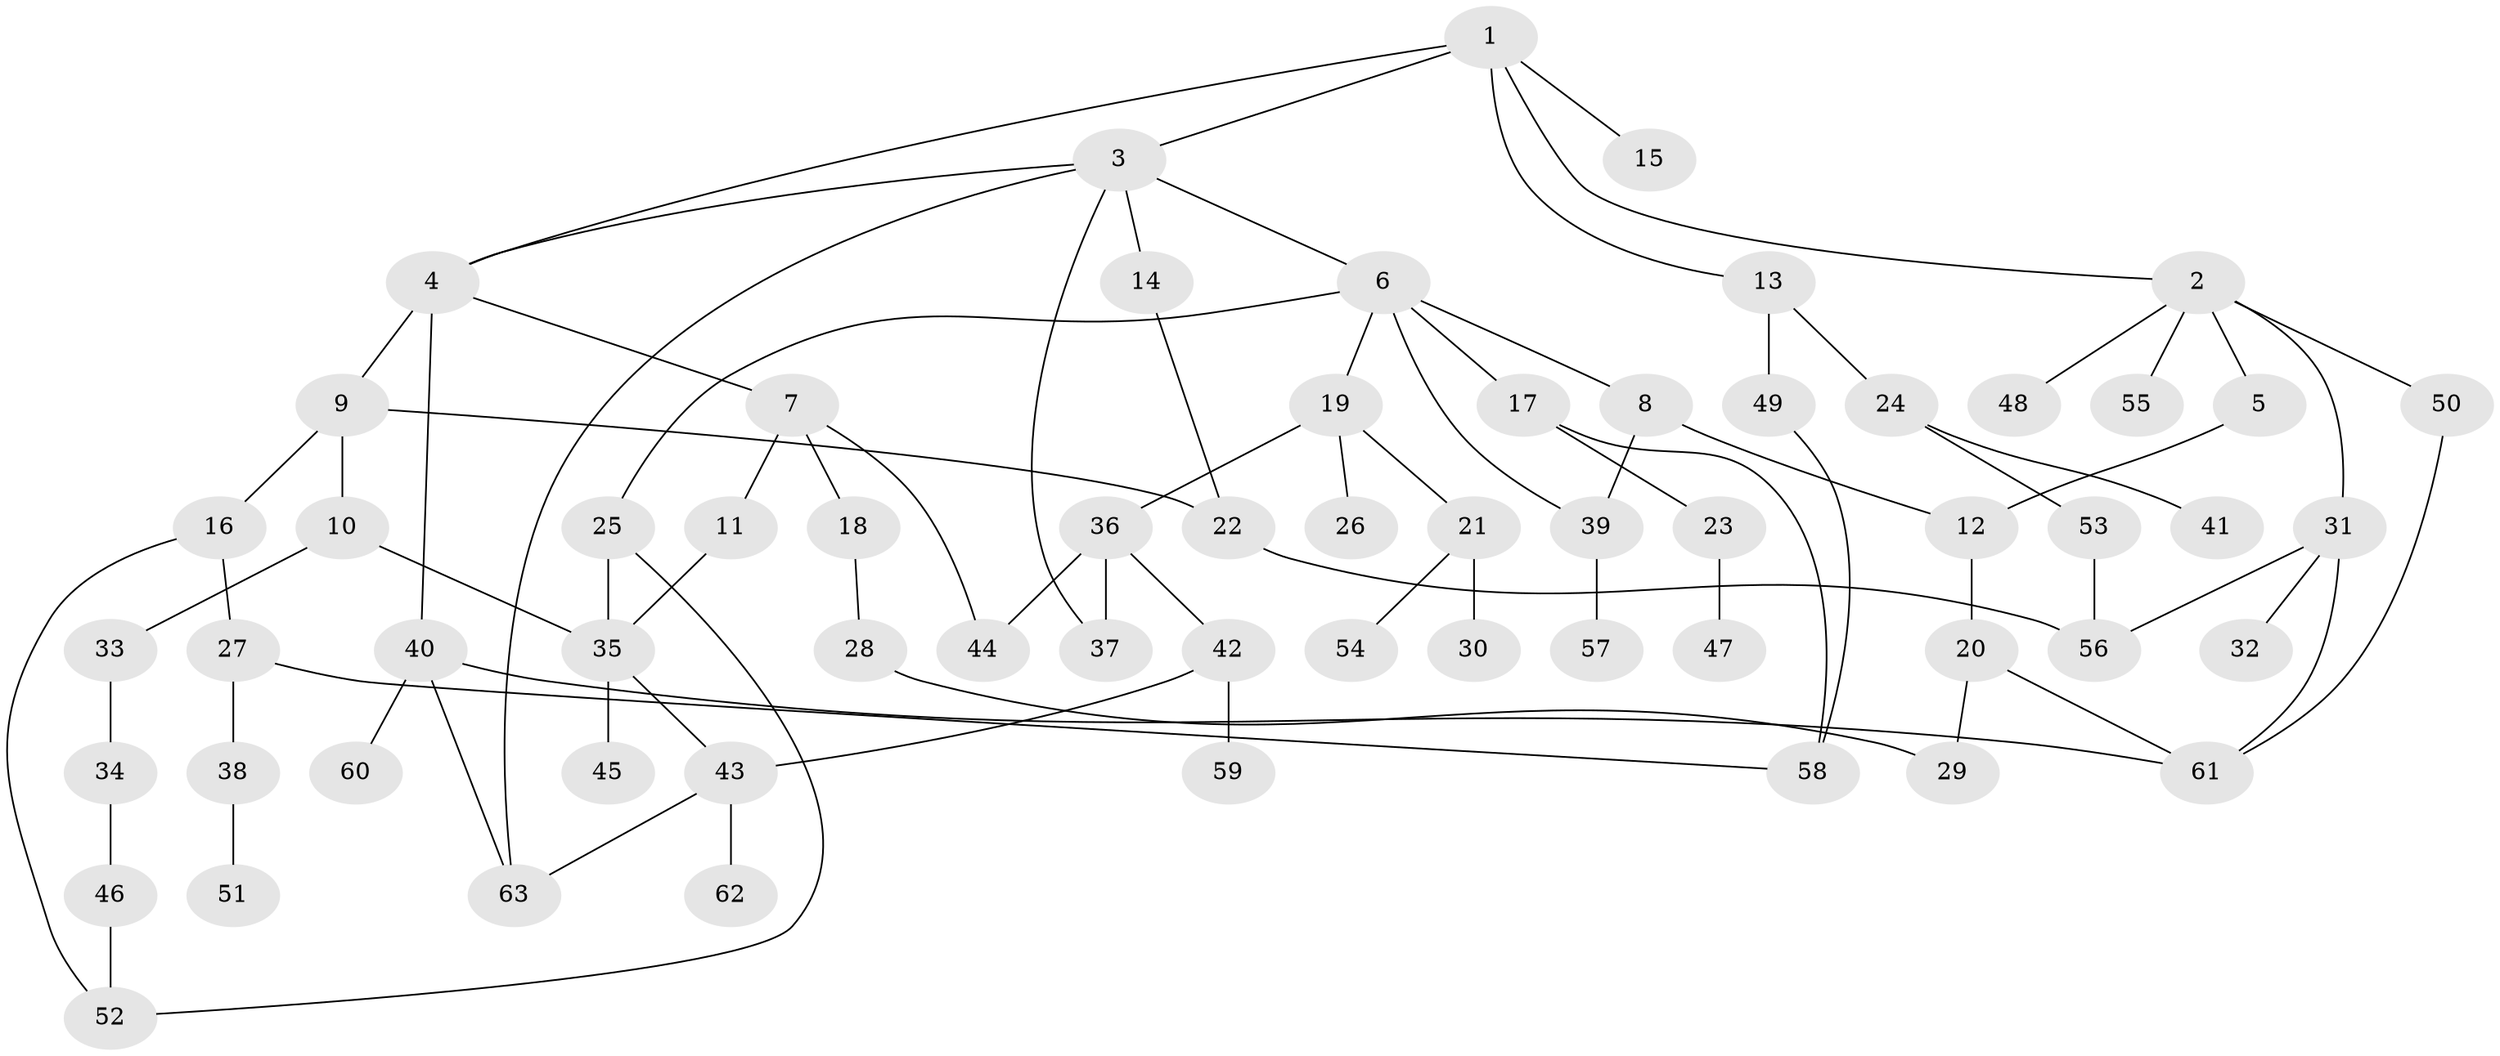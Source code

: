 // coarse degree distribution, {8: 0.023809523809523808, 5: 0.09523809523809523, 4: 0.14285714285714285, 2: 0.2619047619047619, 7: 0.047619047619047616, 3: 0.19047619047619047, 1: 0.23809523809523808}
// Generated by graph-tools (version 1.1) at 2025/23/03/03/25 07:23:31]
// undirected, 63 vertices, 83 edges
graph export_dot {
graph [start="1"]
  node [color=gray90,style=filled];
  1;
  2;
  3;
  4;
  5;
  6;
  7;
  8;
  9;
  10;
  11;
  12;
  13;
  14;
  15;
  16;
  17;
  18;
  19;
  20;
  21;
  22;
  23;
  24;
  25;
  26;
  27;
  28;
  29;
  30;
  31;
  32;
  33;
  34;
  35;
  36;
  37;
  38;
  39;
  40;
  41;
  42;
  43;
  44;
  45;
  46;
  47;
  48;
  49;
  50;
  51;
  52;
  53;
  54;
  55;
  56;
  57;
  58;
  59;
  60;
  61;
  62;
  63;
  1 -- 2;
  1 -- 3;
  1 -- 13;
  1 -- 15;
  1 -- 4;
  2 -- 5;
  2 -- 31;
  2 -- 48;
  2 -- 50;
  2 -- 55;
  3 -- 4;
  3 -- 6;
  3 -- 14;
  3 -- 37;
  3 -- 63;
  4 -- 7;
  4 -- 9;
  4 -- 40;
  5 -- 12;
  6 -- 8;
  6 -- 17;
  6 -- 19;
  6 -- 25;
  6 -- 39;
  7 -- 11;
  7 -- 18;
  7 -- 44;
  8 -- 12;
  8 -- 39;
  9 -- 10;
  9 -- 16;
  9 -- 22;
  10 -- 33;
  10 -- 35;
  11 -- 35;
  12 -- 20;
  13 -- 24;
  13 -- 49;
  14 -- 22;
  16 -- 27;
  16 -- 52;
  17 -- 23;
  17 -- 58;
  18 -- 28;
  19 -- 21;
  19 -- 26;
  19 -- 36;
  20 -- 61;
  20 -- 29;
  21 -- 30;
  21 -- 54;
  22 -- 56;
  23 -- 47;
  24 -- 41;
  24 -- 53;
  25 -- 35;
  25 -- 52;
  27 -- 38;
  27 -- 58;
  28 -- 29;
  31 -- 32;
  31 -- 56;
  31 -- 61;
  33 -- 34;
  34 -- 46;
  35 -- 43;
  35 -- 45;
  36 -- 42;
  36 -- 44;
  36 -- 37;
  38 -- 51;
  39 -- 57;
  40 -- 60;
  40 -- 61;
  40 -- 63;
  42 -- 59;
  42 -- 43;
  43 -- 62;
  43 -- 63;
  46 -- 52;
  49 -- 58;
  50 -- 61;
  53 -- 56;
}
